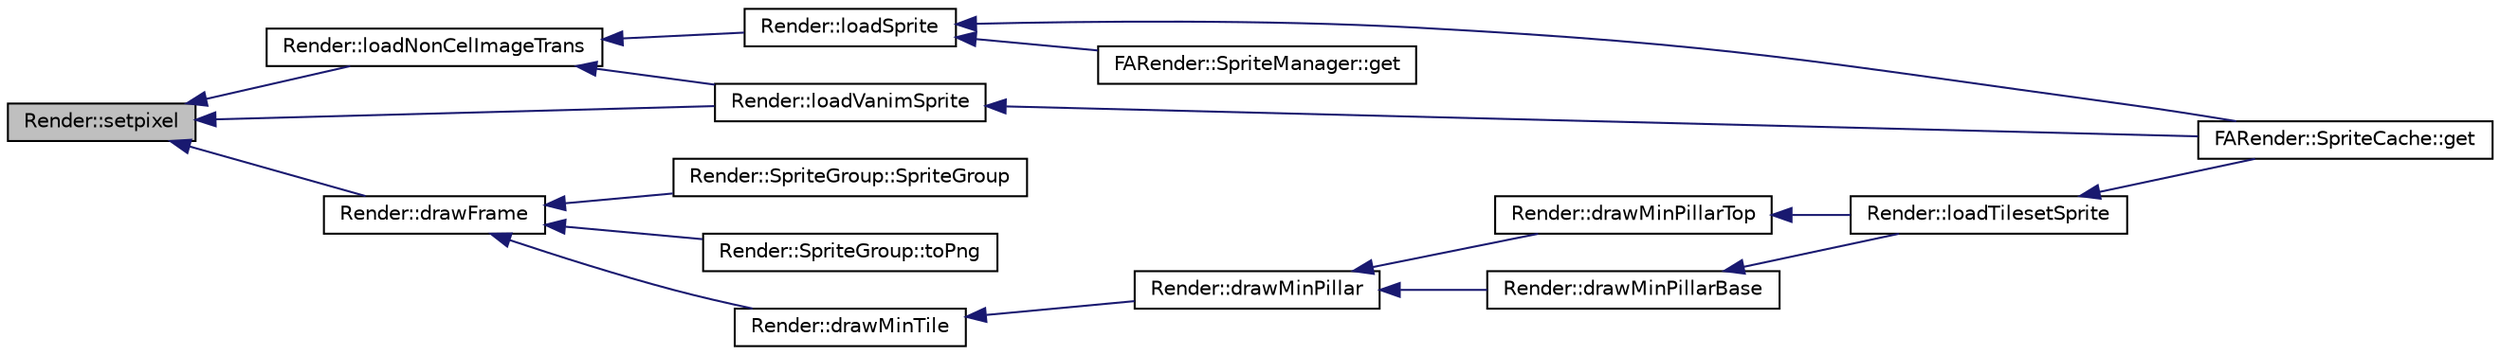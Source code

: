 digraph G
{
  edge [fontname="Helvetica",fontsize="10",labelfontname="Helvetica",labelfontsize="10"];
  node [fontname="Helvetica",fontsize="10",shape=record];
  rankdir="LR";
  Node1 [label="Render::setpixel",height=0.2,width=0.4,color="black", fillcolor="grey75", style="filled" fontcolor="black"];
  Node1 -> Node2 [dir="back",color="midnightblue",fontsize="10",style="solid",fontname="Helvetica"];
  Node2 [label="Render::loadNonCelImageTrans",height=0.2,width=0.4,color="black", fillcolor="white", style="filled",URL="$namespace_render.html#a104d79dc130b58dd05645cc9ddfbe307"];
  Node2 -> Node3 [dir="back",color="midnightblue",fontsize="10",style="solid",fontname="Helvetica"];
  Node3 [label="Render::loadSprite",height=0.2,width=0.4,color="black", fillcolor="white", style="filled",URL="$namespace_render.html#a39ae636123baef1a7d42446331c82b28"];
  Node3 -> Node4 [dir="back",color="midnightblue",fontsize="10",style="solid",fontname="Helvetica"];
  Node4 [label="FARender::SpriteCache::get",height=0.2,width=0.4,color="black", fillcolor="white", style="filled",URL="$class_f_a_render_1_1_sprite_cache.html#aaede499b2c79f9f1cf535f37887d2f99",tooltip="To be called from the render thread."];
  Node3 -> Node5 [dir="back",color="midnightblue",fontsize="10",style="solid",fontname="Helvetica"];
  Node5 [label="FARender::SpriteManager::get",height=0.2,width=0.4,color="black", fillcolor="white", style="filled",URL="$class_f_a_render_1_1_sprite_manager.html#a4897198f560005dd7067150c3ed3ed2d",tooltip="To be called from the render thread."];
  Node2 -> Node6 [dir="back",color="midnightblue",fontsize="10",style="solid",fontname="Helvetica"];
  Node6 [label="Render::loadVanimSprite",height=0.2,width=0.4,color="black", fillcolor="white", style="filled",URL="$namespace_render.html#ac6568e7174aad7806fee63be8c2cca9c"];
  Node6 -> Node4 [dir="back",color="midnightblue",fontsize="10",style="solid",fontname="Helvetica"];
  Node1 -> Node6 [dir="back",color="midnightblue",fontsize="10",style="solid",fontname="Helvetica"];
  Node1 -> Node7 [dir="back",color="midnightblue",fontsize="10",style="solid",fontname="Helvetica"];
  Node7 [label="Render::drawFrame",height=0.2,width=0.4,color="black", fillcolor="white", style="filled",URL="$namespace_render.html#a8384399aba8d9bca82788367f744016f"];
  Node7 -> Node8 [dir="back",color="midnightblue",fontsize="10",style="solid",fontname="Helvetica"];
  Node8 [label="Render::SpriteGroup::SpriteGroup",height=0.2,width=0.4,color="black", fillcolor="white", style="filled",URL="$class_render_1_1_sprite_group.html#aed43edd9c6f4f124541483fc9c3f19f9"];
  Node7 -> Node9 [dir="back",color="midnightblue",fontsize="10",style="solid",fontname="Helvetica"];
  Node9 [label="Render::SpriteGroup::toPng",height=0.2,width=0.4,color="black", fillcolor="white", style="filled",URL="$class_render_1_1_sprite_group.html#ac3be63d0ef9141cd581700e8c2bddecc"];
  Node7 -> Node10 [dir="back",color="midnightblue",fontsize="10",style="solid",fontname="Helvetica"];
  Node10 [label="Render::drawMinTile",height=0.2,width=0.4,color="black", fillcolor="white", style="filled",URL="$namespace_render.html#a3bbdc70f166ed8419fcfa4d292258b6a"];
  Node10 -> Node11 [dir="back",color="midnightblue",fontsize="10",style="solid",fontname="Helvetica"];
  Node11 [label="Render::drawMinPillar",height=0.2,width=0.4,color="black", fillcolor="white", style="filled",URL="$namespace_render.html#aa3495cd25236e295a183dc4c70932ecd"];
  Node11 -> Node12 [dir="back",color="midnightblue",fontsize="10",style="solid",fontname="Helvetica"];
  Node12 [label="Render::drawMinPillarTop",height=0.2,width=0.4,color="black", fillcolor="white", style="filled",URL="$namespace_render.html#ab52f404c5feb88408defadb935b310e5"];
  Node12 -> Node13 [dir="back",color="midnightblue",fontsize="10",style="solid",fontname="Helvetica"];
  Node13 [label="Render::loadTilesetSprite",height=0.2,width=0.4,color="black", fillcolor="white", style="filled",URL="$namespace_render.html#a5b51432e4c169b5593556ea7ceebce69"];
  Node13 -> Node4 [dir="back",color="midnightblue",fontsize="10",style="solid",fontname="Helvetica"];
  Node11 -> Node14 [dir="back",color="midnightblue",fontsize="10",style="solid",fontname="Helvetica"];
  Node14 [label="Render::drawMinPillarBase",height=0.2,width=0.4,color="black", fillcolor="white", style="filled",URL="$namespace_render.html#a17a1ce99e9825ff602e9834cb8a7a409"];
  Node14 -> Node13 [dir="back",color="midnightblue",fontsize="10",style="solid",fontname="Helvetica"];
}
